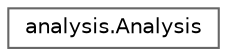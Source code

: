 digraph "Graphical Class Hierarchy"
{
 // LATEX_PDF_SIZE
  bgcolor="transparent";
  edge [fontname=Helvetica,fontsize=10,labelfontname=Helvetica,labelfontsize=10];
  node [fontname=Helvetica,fontsize=10,shape=box,height=0.2,width=0.4];
  rankdir="LR";
  Node0 [id="Node000000",label="analysis.Analysis",height=0.2,width=0.4,color="grey40", fillcolor="white", style="filled",URL="$classanalysis_1_1Analysis.html",tooltip=" "];
}
